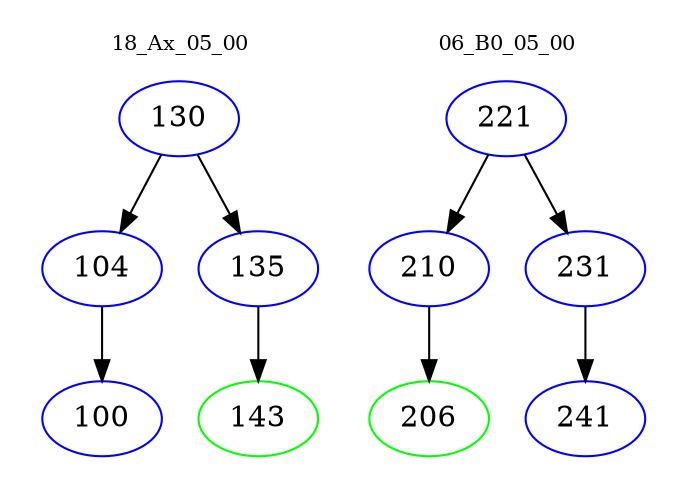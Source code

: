 digraph{
subgraph cluster_0 {
color = white
label = "18_Ax_05_00";
fontsize=10;
T0_130 [label="130", color="blue"]
T0_130 -> T0_104 [color="black"]
T0_104 [label="104", color="blue"]
T0_104 -> T0_100 [color="black"]
T0_100 [label="100", color="blue"]
T0_130 -> T0_135 [color="black"]
T0_135 [label="135", color="blue"]
T0_135 -> T0_143 [color="black"]
T0_143 [label="143", color="green"]
}
subgraph cluster_1 {
color = white
label = "06_B0_05_00";
fontsize=10;
T1_221 [label="221", color="blue"]
T1_221 -> T1_210 [color="black"]
T1_210 [label="210", color="blue"]
T1_210 -> T1_206 [color="black"]
T1_206 [label="206", color="green"]
T1_221 -> T1_231 [color="black"]
T1_231 [label="231", color="blue"]
T1_231 -> T1_241 [color="black"]
T1_241 [label="241", color="blue"]
}
}
